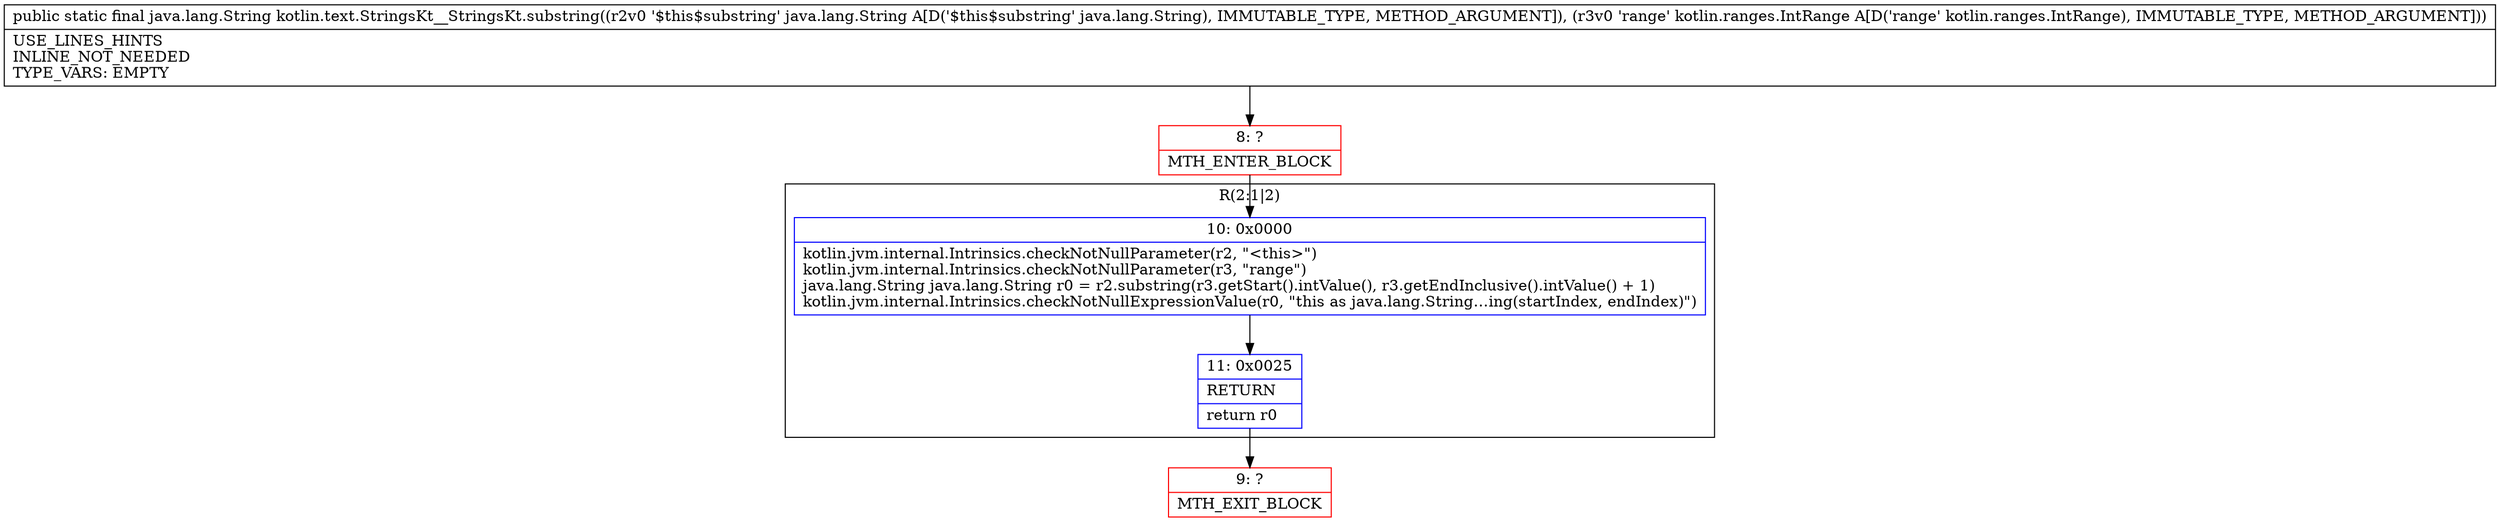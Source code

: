 digraph "CFG forkotlin.text.StringsKt__StringsKt.substring(Ljava\/lang\/String;Lkotlin\/ranges\/IntRange;)Ljava\/lang\/String;" {
subgraph cluster_Region_578905385 {
label = "R(2:1|2)";
node [shape=record,color=blue];
Node_10 [shape=record,label="{10\:\ 0x0000|kotlin.jvm.internal.Intrinsics.checkNotNullParameter(r2, \"\<this\>\")\lkotlin.jvm.internal.Intrinsics.checkNotNullParameter(r3, \"range\")\ljava.lang.String java.lang.String r0 = r2.substring(r3.getStart().intValue(), r3.getEndInclusive().intValue() + 1)\lkotlin.jvm.internal.Intrinsics.checkNotNullExpressionValue(r0, \"this as java.lang.String…ing(startIndex, endIndex)\")\l}"];
Node_11 [shape=record,label="{11\:\ 0x0025|RETURN\l|return r0\l}"];
}
Node_8 [shape=record,color=red,label="{8\:\ ?|MTH_ENTER_BLOCK\l}"];
Node_9 [shape=record,color=red,label="{9\:\ ?|MTH_EXIT_BLOCK\l}"];
MethodNode[shape=record,label="{public static final java.lang.String kotlin.text.StringsKt__StringsKt.substring((r2v0 '$this$substring' java.lang.String A[D('$this$substring' java.lang.String), IMMUTABLE_TYPE, METHOD_ARGUMENT]), (r3v0 'range' kotlin.ranges.IntRange A[D('range' kotlin.ranges.IntRange), IMMUTABLE_TYPE, METHOD_ARGUMENT]))  | USE_LINES_HINTS\lINLINE_NOT_NEEDED\lTYPE_VARS: EMPTY\l}"];
MethodNode -> Node_8;Node_10 -> Node_11;
Node_11 -> Node_9;
Node_8 -> Node_10;
}


